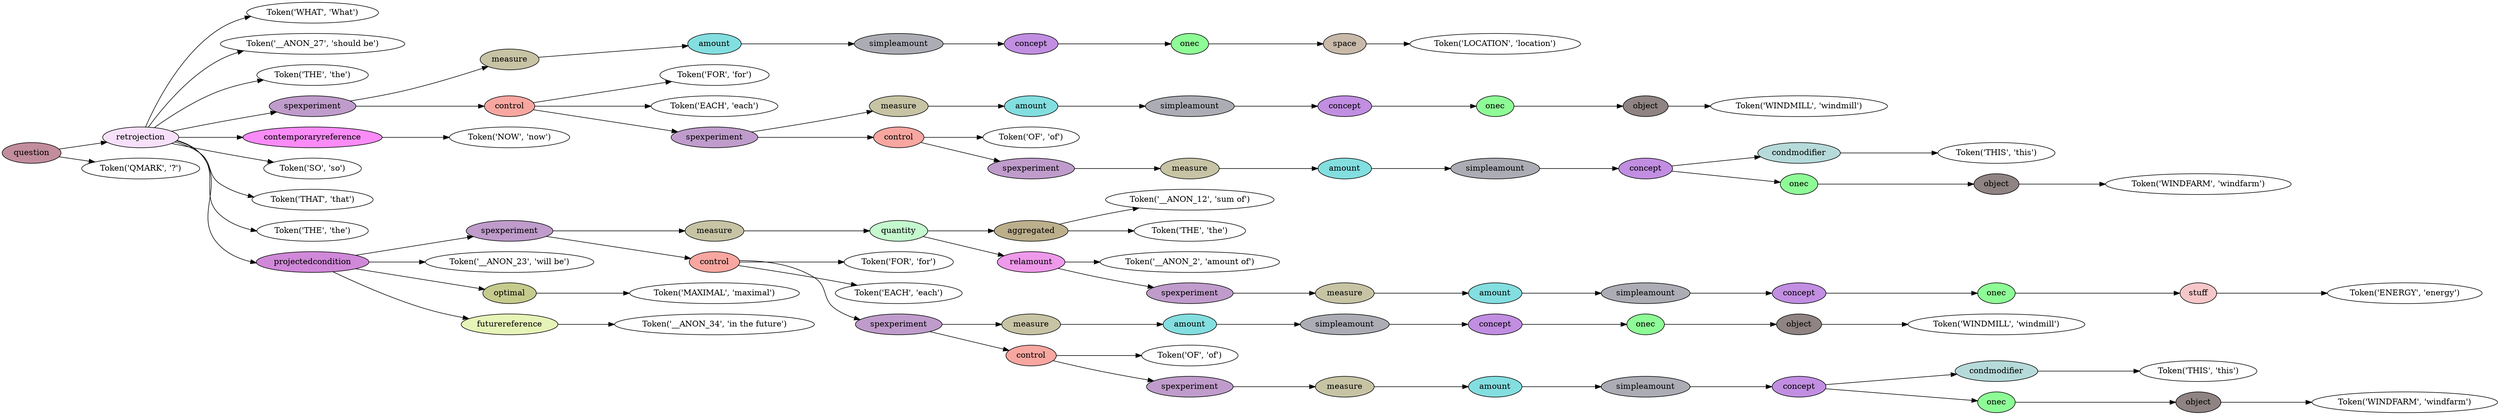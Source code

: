 digraph G {
rankdir=LR;
0 [label="Token('WHAT', 'What')"];
1 [label="Token('__ANON_27', 'should be')"];
2 [label="Token('THE', 'the')"];
3 [label="Token('LOCATION', 'location')"];
4 [fillcolor="#c8b9a9", label=space, style=filled];
4 -> 3;
5 [fillcolor="#8efc96", label=onec, style=filled];
5 -> 4;
6 [fillcolor="#c18ee2", label=concept, style=filled];
6 -> 5;
7 [fillcolor="#acacb5", label=simpleamount, style=filled];
7 -> 6;
8 [fillcolor="#83dee0", label=amount, style=filled];
8 -> 7;
9 [fillcolor="#c7c4a5", label=measure, style=filled];
9 -> 8;
10 [label="Token('FOR', 'for')"];
11 [label="Token('EACH', 'each')"];
12 [label="Token('WINDMILL', 'windmill')"];
13 [fillcolor="#8f8383", label=object, style=filled];
13 -> 12;
14 [fillcolor="#8efc96", label=onec, style=filled];
14 -> 13;
15 [fillcolor="#c18ee2", label=concept, style=filled];
15 -> 14;
16 [fillcolor="#acacb5", label=simpleamount, style=filled];
16 -> 15;
17 [fillcolor="#83dee0", label=amount, style=filled];
17 -> 16;
18 [fillcolor="#c7c4a5", label=measure, style=filled];
18 -> 17;
19 [label="Token('OF', 'of')"];
20 [label="Token('THIS', 'this')"];
21 [fillcolor="#b6dada", label=condmodifier, style=filled];
21 -> 20;
22 [label="Token('WINDFARM', 'windfarm')"];
23 [fillcolor="#8f8383", label=object, style=filled];
23 -> 22;
24 [fillcolor="#8efc96", label=onec, style=filled];
24 -> 23;
25 [fillcolor="#c18ee2", label=concept, style=filled];
25 -> 21;
25 -> 24;
26 [fillcolor="#acacb5", label=simpleamount, style=filled];
26 -> 25;
27 [fillcolor="#83dee0", label=amount, style=filled];
27 -> 26;
28 [fillcolor="#c7c4a5", label=measure, style=filled];
28 -> 27;
29 [fillcolor="#bf9ccb", label=spexperiment, style=filled];
29 -> 28;
30 [fillcolor="#f8a6a0", label=control, style=filled];
30 -> 19;
30 -> 29;
31 [fillcolor="#bf9ccb", label=spexperiment, style=filled];
31 -> 18;
31 -> 30;
32 [fillcolor="#f8a6a0", label=control, style=filled];
32 -> 10;
32 -> 11;
32 -> 31;
33 [fillcolor="#bf9ccb", label=spexperiment, style=filled];
33 -> 9;
33 -> 32;
34 [label="Token('NOW', 'now')"];
35 [fillcolor="#fa8bf7", label=contemporaryreference, style=filled];
35 -> 34;
36 [label="Token('SO', 'so')"];
37 [label="Token('THAT', 'that')"];
38 [label="Token('THE', 'the')"];
39 [label="Token('__ANON_12', 'sum of')"];
40 [label="Token('THE', 'the')"];
41 [fillcolor="#bcaf8c", label=aggregated, style=filled];
41 -> 39;
41 -> 40;
42 [label="Token('__ANON_2', 'amount of')"];
43 [label="Token('ENERGY', 'energy')"];
44 [fillcolor="#f6c7c9", label=stuff, style=filled];
44 -> 43;
45 [fillcolor="#8efc96", label=onec, style=filled];
45 -> 44;
46 [fillcolor="#c18ee2", label=concept, style=filled];
46 -> 45;
47 [fillcolor="#acacb5", label=simpleamount, style=filled];
47 -> 46;
48 [fillcolor="#83dee0", label=amount, style=filled];
48 -> 47;
49 [fillcolor="#c7c4a5", label=measure, style=filled];
49 -> 48;
50 [fillcolor="#bf9ccb", label=spexperiment, style=filled];
50 -> 49;
51 [fillcolor="#ef99eb", label=relamount, style=filled];
51 -> 42;
51 -> 50;
52 [fillcolor="#c4f8ce", label=quantity, style=filled];
52 -> 41;
52 -> 51;
53 [fillcolor="#c7c4a5", label=measure, style=filled];
53 -> 52;
54 [label="Token('FOR', 'for')"];
55 [label="Token('EACH', 'each')"];
56 [label="Token('WINDMILL', 'windmill')"];
57 [fillcolor="#8f8383", label=object, style=filled];
57 -> 56;
58 [fillcolor="#8efc96", label=onec, style=filled];
58 -> 57;
59 [fillcolor="#c18ee2", label=concept, style=filled];
59 -> 58;
60 [fillcolor="#acacb5", label=simpleamount, style=filled];
60 -> 59;
61 [fillcolor="#83dee0", label=amount, style=filled];
61 -> 60;
62 [fillcolor="#c7c4a5", label=measure, style=filled];
62 -> 61;
63 [label="Token('OF', 'of')"];
64 [label="Token('THIS', 'this')"];
65 [fillcolor="#b6dada", label=condmodifier, style=filled];
65 -> 64;
66 [label="Token('WINDFARM', 'windfarm')"];
67 [fillcolor="#8f8383", label=object, style=filled];
67 -> 66;
68 [fillcolor="#8efc96", label=onec, style=filled];
68 -> 67;
69 [fillcolor="#c18ee2", label=concept, style=filled];
69 -> 65;
69 -> 68;
70 [fillcolor="#acacb5", label=simpleamount, style=filled];
70 -> 69;
71 [fillcolor="#83dee0", label=amount, style=filled];
71 -> 70;
72 [fillcolor="#c7c4a5", label=measure, style=filled];
72 -> 71;
73 [fillcolor="#bf9ccb", label=spexperiment, style=filled];
73 -> 72;
74 [fillcolor="#f8a6a0", label=control, style=filled];
74 -> 63;
74 -> 73;
75 [fillcolor="#bf9ccb", label=spexperiment, style=filled];
75 -> 62;
75 -> 74;
76 [fillcolor="#f8a6a0", label=control, style=filled];
76 -> 54;
76 -> 55;
76 -> 75;
77 [fillcolor="#bf9ccb", label=spexperiment, style=filled];
77 -> 53;
77 -> 76;
78 [label="Token('__ANON_23', 'will be')"];
79 [label="Token('MAXIMAL', 'maximal')"];
80 [fillcolor="#c5cb8c", label=optimal, style=filled];
80 -> 79;
81 [label="Token('__ANON_34', 'in the future')"];
82 [fillcolor="#e6f4b8", label=futurereference, style=filled];
82 -> 81;
83 [fillcolor="#d088d8", label=projectedcondition, style=filled];
83 -> 77;
83 -> 78;
83 -> 80;
83 -> 82;
84 [fillcolor="#f7e0fa", label=retrojection, style=filled];
84 -> 0;
84 -> 1;
84 -> 2;
84 -> 33;
84 -> 35;
84 -> 36;
84 -> 37;
84 -> 38;
84 -> 83;
85 [label="Token('QMARK', '?')"];
86 [fillcolor="#c28d9d", label=question, style=filled];
86 -> 84;
86 -> 85;
}

